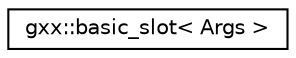 digraph "Graphical Class Hierarchy"
{
  edge [fontname="Helvetica",fontsize="10",labelfontname="Helvetica",labelfontsize="10"];
  node [fontname="Helvetica",fontsize="10",shape=record];
  rankdir="LR";
  Node1 [label="gxx::basic_slot\< Args \>",height=0.2,width=0.4,color="black", fillcolor="white", style="filled",URL="$classgxx_1_1basic__slot.html"];
}
